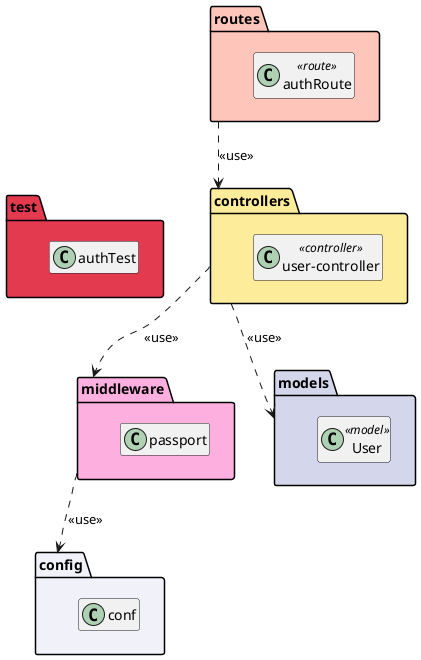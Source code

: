 @startuml

  package controllers #FDED9B{
    class user-controller <<controller>>
  }
  package middleware #FDB0E0{
    class passport
  }
  package config #F1F2F9{
    class conf
  }
  package models #D4D7EC{
    class User <<model>>
  }
  package routes #fec5bb{
    class authRoute <<route>>
  }
  package test #E43A50{
    class authTest
  }


hide members
test .[hidden]..> config: <<use>>
controllers ..> middleware: <<use>>
middleware ..> config: <<use>>
controllers ..> models: <<use>>
routes ..> controllers: <<use>>

@enduml
